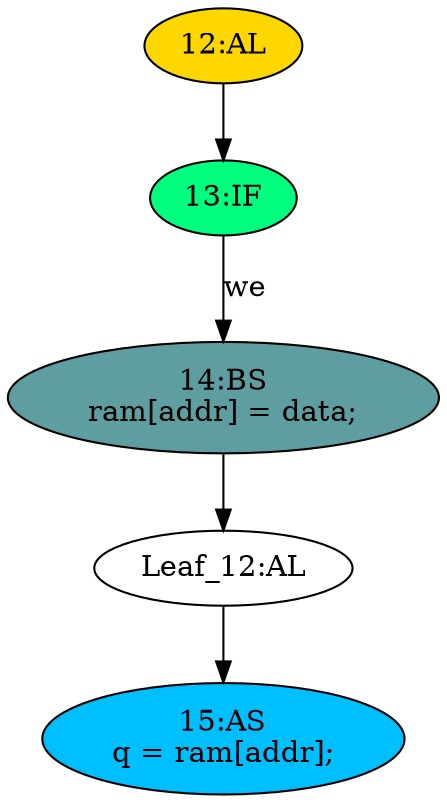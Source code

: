 strict digraph "compose( ,  )" {
	node [label="\N"];
	"15:AS"	[ast="<pyverilog.vparser.ast.Assign object at 0x7ff49cbb1450>",
		def_var="['q']",
		fillcolor=deepskyblue,
		label="15:AS
q = ram[addr];",
		statements="[]",
		style=filled,
		typ=Assign,
		use_var="['ram', 'addr']"];
	"13:IF"	[ast="<pyverilog.vparser.ast.IfStatement object at 0x7ff49cba33d0>",
		fillcolor=springgreen,
		label="13:IF",
		statements="[]",
		style=filled,
		typ=IfStatement];
	"14:BS"	[ast="<pyverilog.vparser.ast.BlockingSubstitution object at 0x7ff49cb4e550>",
		fillcolor=cadetblue,
		label="14:BS
ram[addr] = data;",
		statements="[<pyverilog.vparser.ast.BlockingSubstitution object at 0x7ff49cb4e550>]",
		style=filled,
		typ=BlockingSubstitution];
	"13:IF" -> "14:BS"	[cond="['we']",
		label=we,
		lineno=13];
	"12:AL"	[ast="<pyverilog.vparser.ast.Always object at 0x7ff49cba34d0>",
		clk_sens=True,
		fillcolor=gold,
		label="12:AL",
		sens="['clk']",
		statements="[]",
		style=filled,
		typ=Always,
		use_var="['we', 'data']"];
	"12:AL" -> "13:IF"	[cond="[]",
		lineno=None];
	"Leaf_12:AL"	[def_var="['ram']",
		label="Leaf_12:AL"];
	"14:BS" -> "Leaf_12:AL"	[cond="[]",
		lineno=None];
	"Leaf_12:AL" -> "15:AS";
}
